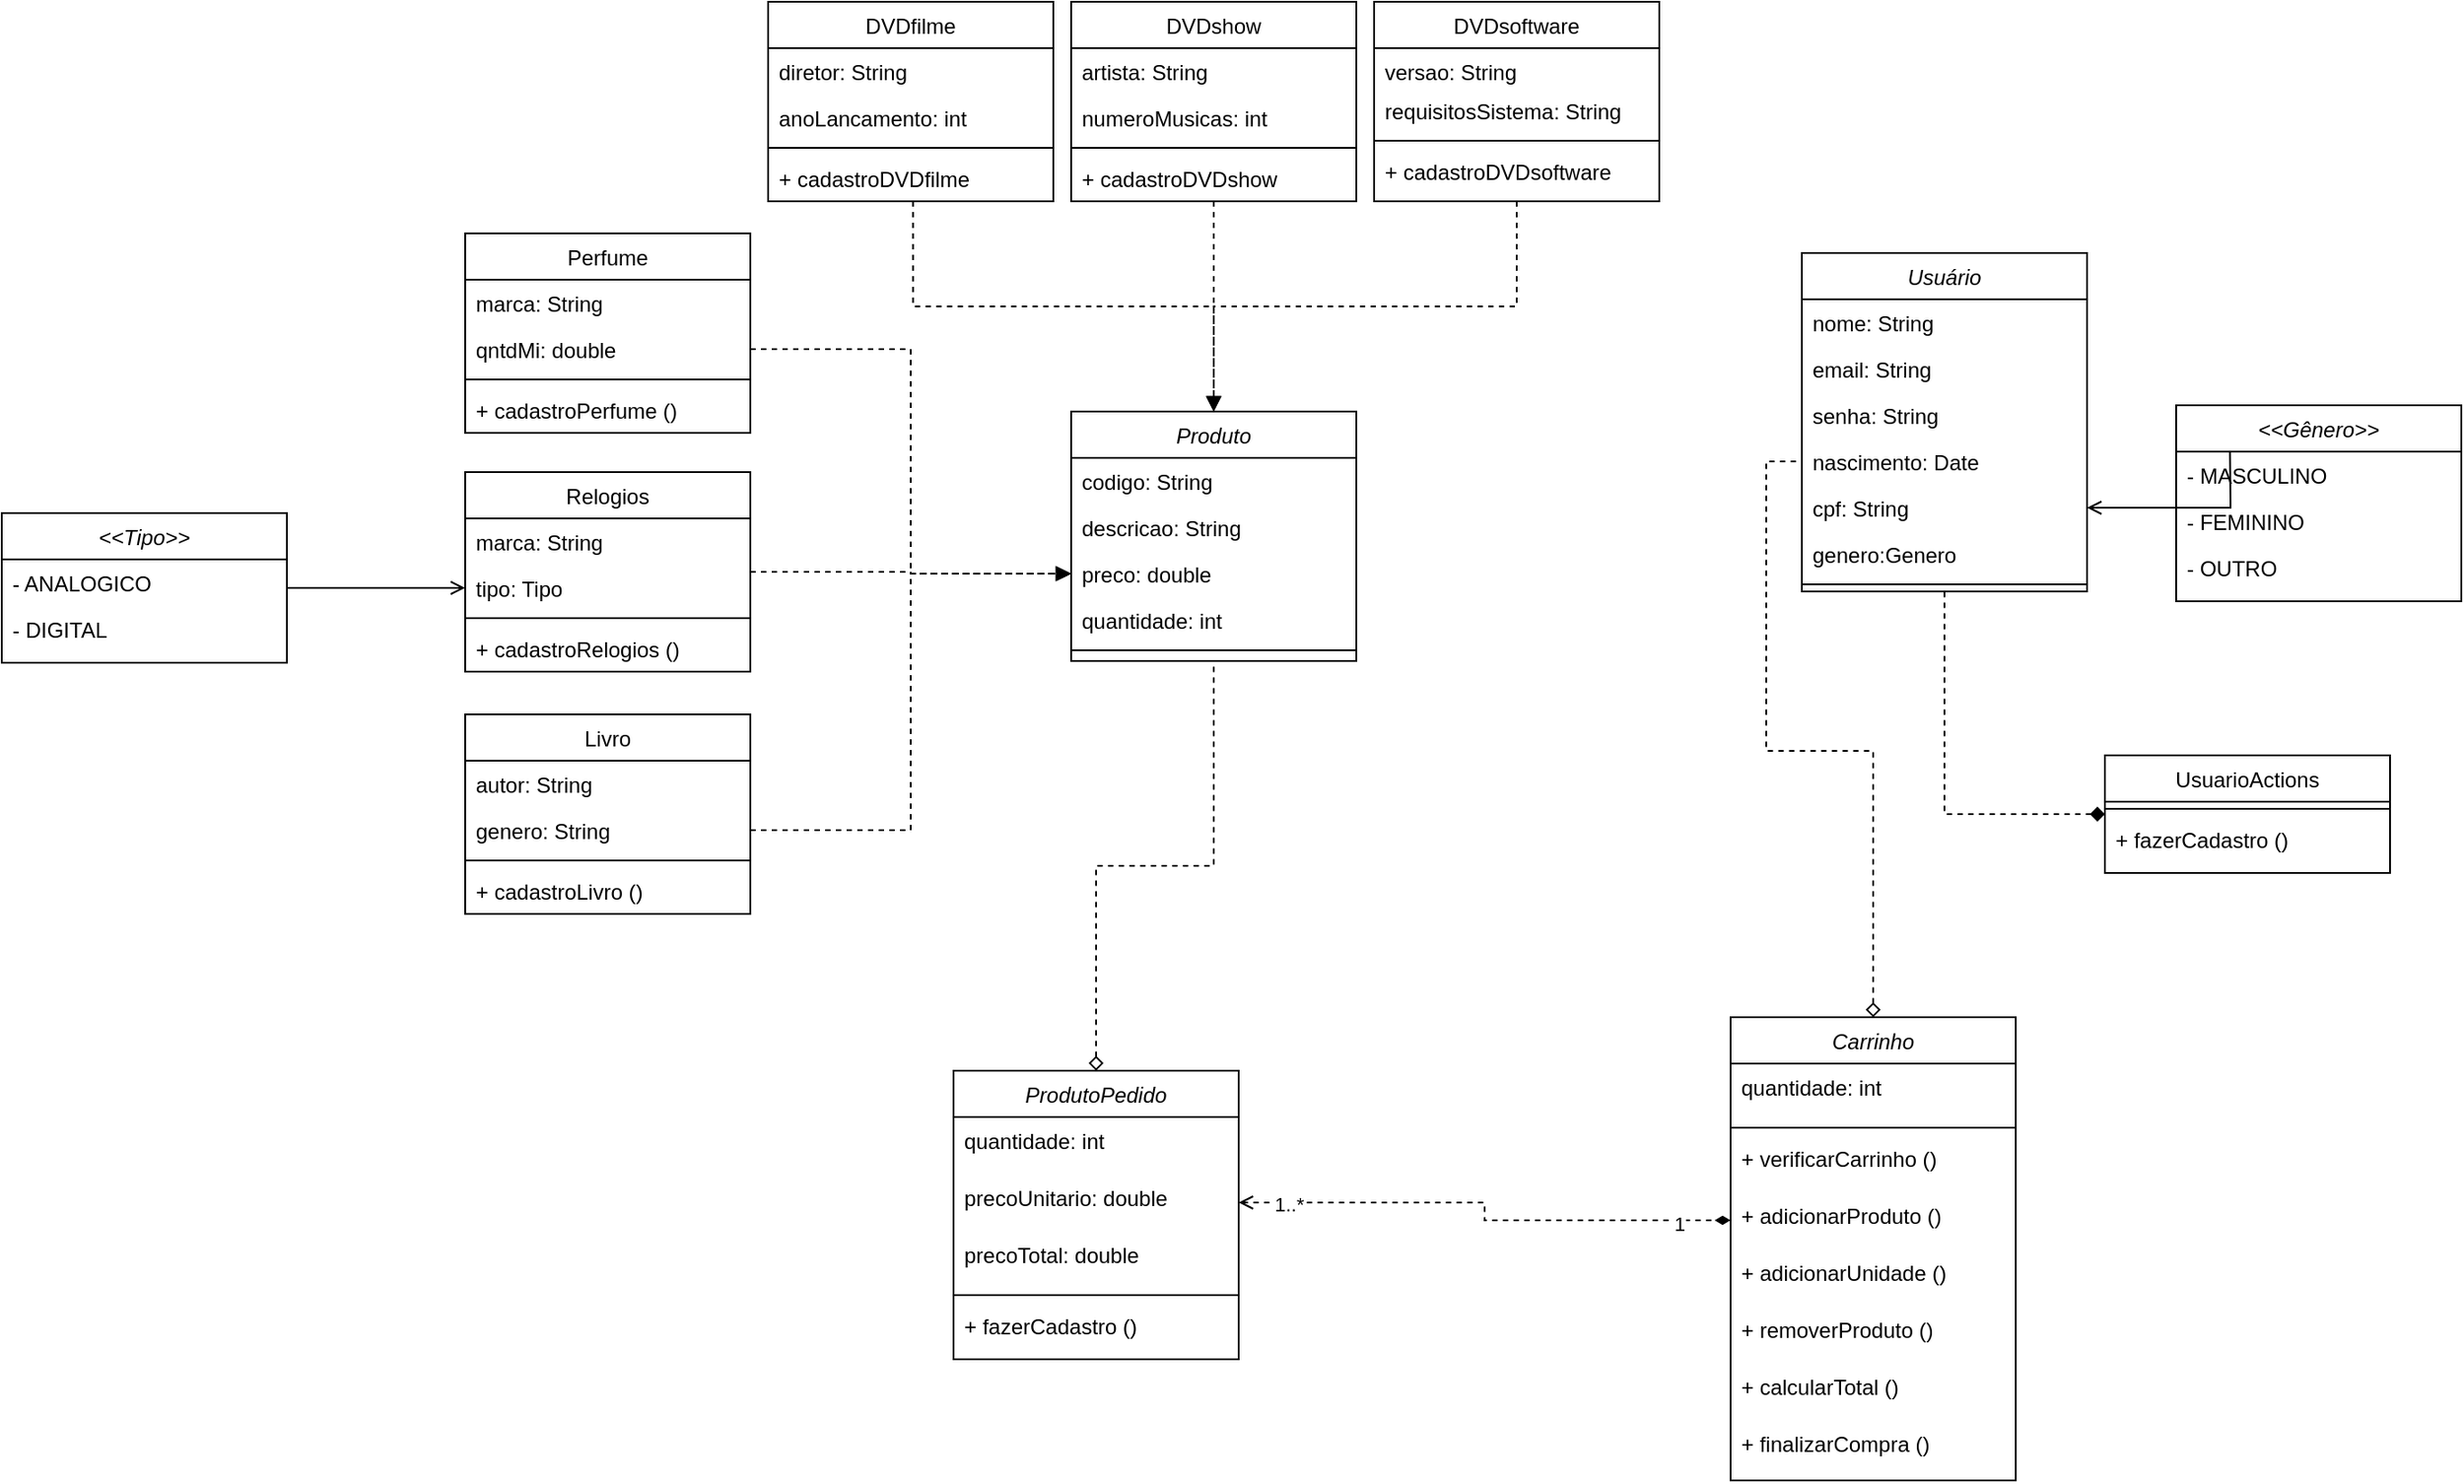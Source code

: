 <mxfile version="13.8.8" type="device"><diagram id="C5RBs43oDa-KdzZeNtuy" name="Page-1"><mxGraphModel dx="1808" dy="553" grid="1" gridSize="10" guides="1" tooltips="1" connect="1" arrows="1" fold="1" page="1" pageScale="1" pageWidth="827" pageHeight="1169" math="0" shadow="0"><root><mxCell id="WIyWlLk6GJQsqaUBKTNV-0"/><mxCell id="WIyWlLk6GJQsqaUBKTNV-1" parent="WIyWlLk6GJQsqaUBKTNV-0"/><mxCell id="zkfFHV4jXpPFQw0GAbJ--0" value="Produto" style="swimlane;fontStyle=2;align=center;verticalAlign=top;childLayout=stackLayout;horizontal=1;startSize=26;horizontalStack=0;resizeParent=1;resizeLast=0;collapsible=1;marginBottom=0;rounded=0;shadow=0;strokeWidth=1;" parent="WIyWlLk6GJQsqaUBKTNV-1" vertex="1"><mxGeometry x="320" y="270" width="160" height="140" as="geometry"><mxRectangle x="230" y="140" width="160" height="26" as="alternateBounds"/></mxGeometry></mxCell><mxCell id="zkfFHV4jXpPFQw0GAbJ--1" value="codigo: String" style="text;align=left;verticalAlign=top;spacingLeft=4;spacingRight=4;overflow=hidden;rotatable=0;points=[[0,0.5],[1,0.5]];portConstraint=eastwest;" parent="zkfFHV4jXpPFQw0GAbJ--0" vertex="1"><mxGeometry y="26" width="160" height="26" as="geometry"/></mxCell><mxCell id="zkfFHV4jXpPFQw0GAbJ--2" value="descricao: String" style="text;align=left;verticalAlign=top;spacingLeft=4;spacingRight=4;overflow=hidden;rotatable=0;points=[[0,0.5],[1,0.5]];portConstraint=eastwest;rounded=0;shadow=0;html=0;" parent="zkfFHV4jXpPFQw0GAbJ--0" vertex="1"><mxGeometry y="52" width="160" height="26" as="geometry"/></mxCell><mxCell id="zkfFHV4jXpPFQw0GAbJ--3" value="preco: double" style="text;align=left;verticalAlign=top;spacingLeft=4;spacingRight=4;overflow=hidden;rotatable=0;points=[[0,0.5],[1,0.5]];portConstraint=eastwest;rounded=0;shadow=0;html=0;" parent="zkfFHV4jXpPFQw0GAbJ--0" vertex="1"><mxGeometry y="78" width="160" height="26" as="geometry"/></mxCell><mxCell id="cEEupizAIiQ0fi82Wxzl-1" value="quantidade: int" style="text;align=left;verticalAlign=top;spacingLeft=4;spacingRight=4;overflow=hidden;rotatable=0;points=[[0,0.5],[1,0.5]];portConstraint=eastwest;rounded=0;shadow=0;html=0;" vertex="1" parent="zkfFHV4jXpPFQw0GAbJ--0"><mxGeometry y="104" width="160" height="26" as="geometry"/></mxCell><mxCell id="zkfFHV4jXpPFQw0GAbJ--4" value="" style="line;html=1;strokeWidth=1;align=left;verticalAlign=middle;spacingTop=-1;spacingLeft=3;spacingRight=3;rotatable=0;labelPosition=right;points=[];portConstraint=eastwest;" parent="zkfFHV4jXpPFQw0GAbJ--0" vertex="1"><mxGeometry y="130" width="160" height="8" as="geometry"/></mxCell><mxCell id="cEEupizAIiQ0fi82Wxzl-2" value="Usuário" style="swimlane;fontStyle=2;align=center;verticalAlign=top;childLayout=stackLayout;horizontal=1;startSize=26;horizontalStack=0;resizeParent=1;resizeLast=0;collapsible=1;marginBottom=0;rounded=0;shadow=0;strokeWidth=1;" vertex="1" parent="WIyWlLk6GJQsqaUBKTNV-1"><mxGeometry x="730" y="181" width="160" height="190" as="geometry"><mxRectangle x="230" y="140" width="160" height="26" as="alternateBounds"/></mxGeometry></mxCell><mxCell id="cEEupizAIiQ0fi82Wxzl-3" value="nome: String" style="text;align=left;verticalAlign=top;spacingLeft=4;spacingRight=4;overflow=hidden;rotatable=0;points=[[0,0.5],[1,0.5]];portConstraint=eastwest;" vertex="1" parent="cEEupizAIiQ0fi82Wxzl-2"><mxGeometry y="26" width="160" height="26" as="geometry"/></mxCell><mxCell id="cEEupizAIiQ0fi82Wxzl-90" value="email: String" style="text;align=left;verticalAlign=top;spacingLeft=4;spacingRight=4;overflow=hidden;rotatable=0;points=[[0,0.5],[1,0.5]];portConstraint=eastwest;" vertex="1" parent="cEEupizAIiQ0fi82Wxzl-2"><mxGeometry y="52" width="160" height="26" as="geometry"/></mxCell><mxCell id="cEEupizAIiQ0fi82Wxzl-91" value="senha: String" style="text;align=left;verticalAlign=top;spacingLeft=4;spacingRight=4;overflow=hidden;rotatable=0;points=[[0,0.5],[1,0.5]];portConstraint=eastwest;" vertex="1" parent="cEEupizAIiQ0fi82Wxzl-2"><mxGeometry y="78" width="160" height="26" as="geometry"/></mxCell><mxCell id="cEEupizAIiQ0fi82Wxzl-4" value="nascimento: Date" style="text;align=left;verticalAlign=top;spacingLeft=4;spacingRight=4;overflow=hidden;rotatable=0;points=[[0,0.5],[1,0.5]];portConstraint=eastwest;rounded=0;shadow=0;html=0;" vertex="1" parent="cEEupizAIiQ0fi82Wxzl-2"><mxGeometry y="104" width="160" height="26" as="geometry"/></mxCell><mxCell id="cEEupizAIiQ0fi82Wxzl-5" value="cpf: String" style="text;align=left;verticalAlign=top;spacingLeft=4;spacingRight=4;overflow=hidden;rotatable=0;points=[[0,0.5],[1,0.5]];portConstraint=eastwest;rounded=0;shadow=0;html=0;" vertex="1" parent="cEEupizAIiQ0fi82Wxzl-2"><mxGeometry y="130" width="160" height="26" as="geometry"/></mxCell><mxCell id="cEEupizAIiQ0fi82Wxzl-6" value="genero:Genero" style="text;align=left;verticalAlign=top;spacingLeft=4;spacingRight=4;overflow=hidden;rotatable=0;points=[[0,0.5],[1,0.5]];portConstraint=eastwest;rounded=0;shadow=0;html=0;" vertex="1" parent="cEEupizAIiQ0fi82Wxzl-2"><mxGeometry y="156" width="160" height="26" as="geometry"/></mxCell><mxCell id="cEEupizAIiQ0fi82Wxzl-7" value="" style="line;html=1;strokeWidth=1;align=left;verticalAlign=middle;spacingTop=-1;spacingLeft=3;spacingRight=3;rotatable=0;labelPosition=right;points=[];portConstraint=eastwest;" vertex="1" parent="cEEupizAIiQ0fi82Wxzl-2"><mxGeometry y="182" width="160" height="8" as="geometry"/></mxCell><mxCell id="cEEupizAIiQ0fi82Wxzl-16" style="edgeStyle=orthogonalEdgeStyle;rounded=0;orthogonalLoop=1;jettySize=auto;html=1;endArrow=open;endFill=0;entryX=1;entryY=0.5;entryDx=0;entryDy=0;" edge="1" parent="WIyWlLk6GJQsqaUBKTNV-1" target="cEEupizAIiQ0fi82Wxzl-5"><mxGeometry relative="1" as="geometry"><mxPoint x="890" y="236" as="targetPoint"/><mxPoint x="970" y="272.029" as="sourcePoint"/></mxGeometry></mxCell><mxCell id="cEEupizAIiQ0fi82Wxzl-9" value="&lt;&lt;Gênero&gt;&gt;" style="swimlane;fontStyle=2;align=center;verticalAlign=top;childLayout=stackLayout;horizontal=1;startSize=26;horizontalStack=0;resizeParent=1;resizeLast=0;collapsible=1;marginBottom=0;rounded=0;shadow=0;strokeWidth=1;" vertex="1" parent="WIyWlLk6GJQsqaUBKTNV-1"><mxGeometry x="940" y="266.5" width="160" height="110" as="geometry"><mxRectangle x="230" y="140" width="160" height="26" as="alternateBounds"/></mxGeometry></mxCell><mxCell id="cEEupizAIiQ0fi82Wxzl-10" value="- MASCULINO" style="text;align=left;verticalAlign=top;spacingLeft=4;spacingRight=4;overflow=hidden;rotatable=0;points=[[0,0.5],[1,0.5]];portConstraint=eastwest;" vertex="1" parent="cEEupizAIiQ0fi82Wxzl-9"><mxGeometry y="26" width="160" height="26" as="geometry"/></mxCell><mxCell id="cEEupizAIiQ0fi82Wxzl-11" value="- FEMININO" style="text;align=left;verticalAlign=top;spacingLeft=4;spacingRight=4;overflow=hidden;rotatable=0;points=[[0,0.5],[1,0.5]];portConstraint=eastwest;rounded=0;shadow=0;html=0;" vertex="1" parent="cEEupizAIiQ0fi82Wxzl-9"><mxGeometry y="52" width="160" height="26" as="geometry"/></mxCell><mxCell id="cEEupizAIiQ0fi82Wxzl-12" value="- OUTRO" style="text;align=left;verticalAlign=top;spacingLeft=4;spacingRight=4;overflow=hidden;rotatable=0;points=[[0,0.5],[1,0.5]];portConstraint=eastwest;rounded=0;shadow=0;html=0;" vertex="1" parent="cEEupizAIiQ0fi82Wxzl-9"><mxGeometry y="78" width="160" height="26" as="geometry"/></mxCell><mxCell id="cEEupizAIiQ0fi82Wxzl-27" style="edgeStyle=orthogonalEdgeStyle;rounded=0;orthogonalLoop=1;jettySize=auto;html=1;entryX=0;entryY=0.5;entryDx=0;entryDy=0;endArrow=block;endFill=1;exitX=1;exitY=0.5;exitDx=0;exitDy=0;dashed=1;" edge="1" parent="WIyWlLk6GJQsqaUBKTNV-1" source="cEEupizAIiQ0fi82Wxzl-26" target="zkfFHV4jXpPFQw0GAbJ--3"><mxGeometry relative="1" as="geometry"/></mxCell><mxCell id="cEEupizAIiQ0fi82Wxzl-18" value="Livro" style="swimlane;fontStyle=0;align=center;verticalAlign=top;childLayout=stackLayout;horizontal=1;startSize=26;horizontalStack=0;resizeParent=1;resizeLast=0;collapsible=1;marginBottom=0;rounded=0;shadow=0;strokeWidth=1;" vertex="1" parent="WIyWlLk6GJQsqaUBKTNV-1"><mxGeometry x="-20" y="440" width="160" height="112" as="geometry"><mxRectangle x="230" y="140" width="160" height="26" as="alternateBounds"/></mxGeometry></mxCell><mxCell id="cEEupizAIiQ0fi82Wxzl-25" value="autor: String" style="text;align=left;verticalAlign=top;spacingLeft=4;spacingRight=4;overflow=hidden;rotatable=0;points=[[0,0.5],[1,0.5]];portConstraint=eastwest;" vertex="1" parent="cEEupizAIiQ0fi82Wxzl-18"><mxGeometry y="26" width="160" height="26" as="geometry"/></mxCell><mxCell id="cEEupizAIiQ0fi82Wxzl-26" value="genero: String" style="text;align=left;verticalAlign=top;spacingLeft=4;spacingRight=4;overflow=hidden;rotatable=0;points=[[0,0.5],[1,0.5]];portConstraint=eastwest;" vertex="1" parent="cEEupizAIiQ0fi82Wxzl-18"><mxGeometry y="52" width="160" height="26" as="geometry"/></mxCell><mxCell id="cEEupizAIiQ0fi82Wxzl-23" value="" style="line;html=1;strokeWidth=1;align=left;verticalAlign=middle;spacingTop=-1;spacingLeft=3;spacingRight=3;rotatable=0;labelPosition=right;points=[];portConstraint=eastwest;" vertex="1" parent="cEEupizAIiQ0fi82Wxzl-18"><mxGeometry y="78" width="160" height="8" as="geometry"/></mxCell><mxCell id="cEEupizAIiQ0fi82Wxzl-24" value="+ cadastroLivro ()" style="text;align=left;verticalAlign=top;spacingLeft=4;spacingRight=4;overflow=hidden;rotatable=0;points=[[0,0.5],[1,0.5]];portConstraint=eastwest;" vertex="1" parent="cEEupizAIiQ0fi82Wxzl-18"><mxGeometry y="86" width="160" height="26" as="geometry"/></mxCell><mxCell id="cEEupizAIiQ0fi82Wxzl-60" style="edgeStyle=orthogonalEdgeStyle;rounded=0;orthogonalLoop=1;jettySize=auto;html=1;entryX=0.5;entryY=0;entryDx=0;entryDy=0;endArrow=block;endFill=1;exitX=0.508;exitY=1;exitDx=0;exitDy=0;exitPerimeter=0;dashed=1;" edge="1" parent="WIyWlLk6GJQsqaUBKTNV-1" source="cEEupizAIiQ0fi82Wxzl-32" target="zkfFHV4jXpPFQw0GAbJ--0"><mxGeometry relative="1" as="geometry"/></mxCell><mxCell id="cEEupizAIiQ0fi82Wxzl-28" value="DVDfilme" style="swimlane;fontStyle=0;align=center;verticalAlign=top;childLayout=stackLayout;horizontal=1;startSize=26;horizontalStack=0;resizeParent=1;resizeLast=0;collapsible=1;marginBottom=0;rounded=0;shadow=0;strokeWidth=1;" vertex="1" parent="WIyWlLk6GJQsqaUBKTNV-1"><mxGeometry x="150" y="40" width="160" height="112" as="geometry"><mxRectangle x="230" y="140" width="160" height="26" as="alternateBounds"/></mxGeometry></mxCell><mxCell id="cEEupizAIiQ0fi82Wxzl-29" value="diretor: String" style="text;align=left;verticalAlign=top;spacingLeft=4;spacingRight=4;overflow=hidden;rotatable=0;points=[[0,0.5],[1,0.5]];portConstraint=eastwest;" vertex="1" parent="cEEupizAIiQ0fi82Wxzl-28"><mxGeometry y="26" width="160" height="26" as="geometry"/></mxCell><mxCell id="cEEupizAIiQ0fi82Wxzl-30" value="anoLancamento: int" style="text;align=left;verticalAlign=top;spacingLeft=4;spacingRight=4;overflow=hidden;rotatable=0;points=[[0,0.5],[1,0.5]];portConstraint=eastwest;" vertex="1" parent="cEEupizAIiQ0fi82Wxzl-28"><mxGeometry y="52" width="160" height="26" as="geometry"/></mxCell><mxCell id="cEEupizAIiQ0fi82Wxzl-31" value="" style="line;html=1;strokeWidth=1;align=left;verticalAlign=middle;spacingTop=-1;spacingLeft=3;spacingRight=3;rotatable=0;labelPosition=right;points=[];portConstraint=eastwest;" vertex="1" parent="cEEupizAIiQ0fi82Wxzl-28"><mxGeometry y="78" width="160" height="8" as="geometry"/></mxCell><mxCell id="cEEupizAIiQ0fi82Wxzl-32" value="+ cadastroDVDfilme" style="text;align=left;verticalAlign=top;spacingLeft=4;spacingRight=4;overflow=hidden;rotatable=0;points=[[0,0.5],[1,0.5]];portConstraint=eastwest;" vertex="1" parent="cEEupizAIiQ0fi82Wxzl-28"><mxGeometry y="86" width="160" height="26" as="geometry"/></mxCell><mxCell id="cEEupizAIiQ0fi82Wxzl-43" style="edgeStyle=orthogonalEdgeStyle;rounded=0;orthogonalLoop=1;jettySize=auto;html=1;entryX=0;entryY=0.5;entryDx=0;entryDy=0;endArrow=block;endFill=1;dashed=1;" edge="1" parent="WIyWlLk6GJQsqaUBKTNV-1" source="cEEupizAIiQ0fi82Wxzl-33" target="zkfFHV4jXpPFQw0GAbJ--3"><mxGeometry relative="1" as="geometry"/></mxCell><mxCell id="cEEupizAIiQ0fi82Wxzl-33" value="Relogios" style="swimlane;fontStyle=0;align=center;verticalAlign=top;childLayout=stackLayout;horizontal=1;startSize=26;horizontalStack=0;resizeParent=1;resizeLast=0;collapsible=1;marginBottom=0;rounded=0;shadow=0;strokeWidth=1;" vertex="1" parent="WIyWlLk6GJQsqaUBKTNV-1"><mxGeometry x="-20" y="304" width="160" height="112" as="geometry"><mxRectangle x="230" y="140" width="160" height="26" as="alternateBounds"/></mxGeometry></mxCell><mxCell id="cEEupizAIiQ0fi82Wxzl-34" value="marca: String" style="text;align=left;verticalAlign=top;spacingLeft=4;spacingRight=4;overflow=hidden;rotatable=0;points=[[0,0.5],[1,0.5]];portConstraint=eastwest;" vertex="1" parent="cEEupizAIiQ0fi82Wxzl-33"><mxGeometry y="26" width="160" height="26" as="geometry"/></mxCell><mxCell id="cEEupizAIiQ0fi82Wxzl-35" value="tipo: Tipo" style="text;align=left;verticalAlign=top;spacingLeft=4;spacingRight=4;overflow=hidden;rotatable=0;points=[[0,0.5],[1,0.5]];portConstraint=eastwest;" vertex="1" parent="cEEupizAIiQ0fi82Wxzl-33"><mxGeometry y="52" width="160" height="26" as="geometry"/></mxCell><mxCell id="cEEupizAIiQ0fi82Wxzl-36" value="" style="line;html=1;strokeWidth=1;align=left;verticalAlign=middle;spacingTop=-1;spacingLeft=3;spacingRight=3;rotatable=0;labelPosition=right;points=[];portConstraint=eastwest;" vertex="1" parent="cEEupizAIiQ0fi82Wxzl-33"><mxGeometry y="78" width="160" height="8" as="geometry"/></mxCell><mxCell id="cEEupizAIiQ0fi82Wxzl-37" value="+ cadastroRelogios ()" style="text;align=left;verticalAlign=top;spacingLeft=4;spacingRight=4;overflow=hidden;rotatable=0;points=[[0,0.5],[1,0.5]];portConstraint=eastwest;" vertex="1" parent="cEEupizAIiQ0fi82Wxzl-33"><mxGeometry y="86" width="160" height="26" as="geometry"/></mxCell><mxCell id="cEEupizAIiQ0fi82Wxzl-42" style="edgeStyle=orthogonalEdgeStyle;rounded=0;orthogonalLoop=1;jettySize=auto;html=1;entryX=0;entryY=0.5;entryDx=0;entryDy=0;endArrow=open;endFill=0;" edge="1" parent="WIyWlLk6GJQsqaUBKTNV-1" source="cEEupizAIiQ0fi82Wxzl-38" target="cEEupizAIiQ0fi82Wxzl-35"><mxGeometry relative="1" as="geometry"/></mxCell><mxCell id="cEEupizAIiQ0fi82Wxzl-38" value="&lt;&lt;Tipo&gt;&gt;" style="swimlane;fontStyle=2;align=center;verticalAlign=top;childLayout=stackLayout;horizontal=1;startSize=26;horizontalStack=0;resizeParent=1;resizeLast=0;collapsible=1;marginBottom=0;rounded=0;shadow=0;strokeWidth=1;" vertex="1" parent="WIyWlLk6GJQsqaUBKTNV-1"><mxGeometry x="-280" y="327" width="160" height="84" as="geometry"><mxRectangle x="230" y="140" width="160" height="26" as="alternateBounds"/></mxGeometry></mxCell><mxCell id="cEEupizAIiQ0fi82Wxzl-39" value="- ANALOGICO" style="text;align=left;verticalAlign=top;spacingLeft=4;spacingRight=4;overflow=hidden;rotatable=0;points=[[0,0.5],[1,0.5]];portConstraint=eastwest;" vertex="1" parent="cEEupizAIiQ0fi82Wxzl-38"><mxGeometry y="26" width="160" height="26" as="geometry"/></mxCell><mxCell id="cEEupizAIiQ0fi82Wxzl-40" value="- DIGITAL" style="text;align=left;verticalAlign=top;spacingLeft=4;spacingRight=4;overflow=hidden;rotatable=0;points=[[0,0.5],[1,0.5]];portConstraint=eastwest;rounded=0;shadow=0;html=0;" vertex="1" parent="cEEupizAIiQ0fi82Wxzl-38"><mxGeometry y="52" width="160" height="26" as="geometry"/></mxCell><mxCell id="cEEupizAIiQ0fi82Wxzl-49" style="edgeStyle=orthogonalEdgeStyle;rounded=0;orthogonalLoop=1;jettySize=auto;html=1;entryX=0;entryY=0.5;entryDx=0;entryDy=0;endArrow=block;endFill=1;exitX=1;exitY=0.5;exitDx=0;exitDy=0;dashed=1;" edge="1" parent="WIyWlLk6GJQsqaUBKTNV-1" source="cEEupizAIiQ0fi82Wxzl-46" target="zkfFHV4jXpPFQw0GAbJ--3"><mxGeometry relative="1" as="geometry"/></mxCell><mxCell id="cEEupizAIiQ0fi82Wxzl-44" value="Perfume" style="swimlane;fontStyle=0;align=center;verticalAlign=top;childLayout=stackLayout;horizontal=1;startSize=26;horizontalStack=0;resizeParent=1;resizeLast=0;collapsible=1;marginBottom=0;rounded=0;shadow=0;strokeWidth=1;" vertex="1" parent="WIyWlLk6GJQsqaUBKTNV-1"><mxGeometry x="-20" y="170" width="160" height="112" as="geometry"><mxRectangle x="230" y="140" width="160" height="26" as="alternateBounds"/></mxGeometry></mxCell><mxCell id="cEEupizAIiQ0fi82Wxzl-45" value="marca: String" style="text;align=left;verticalAlign=top;spacingLeft=4;spacingRight=4;overflow=hidden;rotatable=0;points=[[0,0.5],[1,0.5]];portConstraint=eastwest;" vertex="1" parent="cEEupizAIiQ0fi82Wxzl-44"><mxGeometry y="26" width="160" height="26" as="geometry"/></mxCell><mxCell id="cEEupizAIiQ0fi82Wxzl-46" value="qntdMi: double" style="text;align=left;verticalAlign=top;spacingLeft=4;spacingRight=4;overflow=hidden;rotatable=0;points=[[0,0.5],[1,0.5]];portConstraint=eastwest;" vertex="1" parent="cEEupizAIiQ0fi82Wxzl-44"><mxGeometry y="52" width="160" height="26" as="geometry"/></mxCell><mxCell id="cEEupizAIiQ0fi82Wxzl-47" value="" style="line;html=1;strokeWidth=1;align=left;verticalAlign=middle;spacingTop=-1;spacingLeft=3;spacingRight=3;rotatable=0;labelPosition=right;points=[];portConstraint=eastwest;" vertex="1" parent="cEEupizAIiQ0fi82Wxzl-44"><mxGeometry y="78" width="160" height="8" as="geometry"/></mxCell><mxCell id="cEEupizAIiQ0fi82Wxzl-48" value="+ cadastroPerfume ()" style="text;align=left;verticalAlign=top;spacingLeft=4;spacingRight=4;overflow=hidden;rotatable=0;points=[[0,0.5],[1,0.5]];portConstraint=eastwest;" vertex="1" parent="cEEupizAIiQ0fi82Wxzl-44"><mxGeometry y="86" width="160" height="26" as="geometry"/></mxCell><mxCell id="cEEupizAIiQ0fi82Wxzl-61" style="edgeStyle=orthogonalEdgeStyle;rounded=0;orthogonalLoop=1;jettySize=auto;html=1;endArrow=block;endFill=1;dashed=1;" edge="1" parent="WIyWlLk6GJQsqaUBKTNV-1" source="cEEupizAIiQ0fi82Wxzl-50"><mxGeometry relative="1" as="geometry"><mxPoint x="400" y="270" as="targetPoint"/></mxGeometry></mxCell><mxCell id="cEEupizAIiQ0fi82Wxzl-50" value="DVDshow" style="swimlane;fontStyle=0;align=center;verticalAlign=top;childLayout=stackLayout;horizontal=1;startSize=26;horizontalStack=0;resizeParent=1;resizeLast=0;collapsible=1;marginBottom=0;rounded=0;shadow=0;strokeWidth=1;" vertex="1" parent="WIyWlLk6GJQsqaUBKTNV-1"><mxGeometry x="320" y="40" width="160" height="112" as="geometry"><mxRectangle x="230" y="140" width="160" height="26" as="alternateBounds"/></mxGeometry></mxCell><mxCell id="cEEupizAIiQ0fi82Wxzl-51" value="artista: String" style="text;align=left;verticalAlign=top;spacingLeft=4;spacingRight=4;overflow=hidden;rotatable=0;points=[[0,0.5],[1,0.5]];portConstraint=eastwest;" vertex="1" parent="cEEupizAIiQ0fi82Wxzl-50"><mxGeometry y="26" width="160" height="26" as="geometry"/></mxCell><mxCell id="cEEupizAIiQ0fi82Wxzl-52" value="numeroMusicas: int" style="text;align=left;verticalAlign=top;spacingLeft=4;spacingRight=4;overflow=hidden;rotatable=0;points=[[0,0.5],[1,0.5]];portConstraint=eastwest;" vertex="1" parent="cEEupizAIiQ0fi82Wxzl-50"><mxGeometry y="52" width="160" height="26" as="geometry"/></mxCell><mxCell id="cEEupizAIiQ0fi82Wxzl-53" value="" style="line;html=1;strokeWidth=1;align=left;verticalAlign=middle;spacingTop=-1;spacingLeft=3;spacingRight=3;rotatable=0;labelPosition=right;points=[];portConstraint=eastwest;" vertex="1" parent="cEEupizAIiQ0fi82Wxzl-50"><mxGeometry y="78" width="160" height="8" as="geometry"/></mxCell><mxCell id="cEEupizAIiQ0fi82Wxzl-54" value="+ cadastroDVDshow" style="text;align=left;verticalAlign=top;spacingLeft=4;spacingRight=4;overflow=hidden;rotatable=0;points=[[0,0.5],[1,0.5]];portConstraint=eastwest;" vertex="1" parent="cEEupizAIiQ0fi82Wxzl-50"><mxGeometry y="86" width="160" height="26" as="geometry"/></mxCell><mxCell id="cEEupizAIiQ0fi82Wxzl-62" style="edgeStyle=orthogonalEdgeStyle;rounded=0;orthogonalLoop=1;jettySize=auto;html=1;entryX=0.5;entryY=0;entryDx=0;entryDy=0;endArrow=block;endFill=1;exitX=0.5;exitY=1;exitDx=0;exitDy=0;dashed=1;" edge="1" parent="WIyWlLk6GJQsqaUBKTNV-1" source="cEEupizAIiQ0fi82Wxzl-55" target="zkfFHV4jXpPFQw0GAbJ--0"><mxGeometry relative="1" as="geometry"/></mxCell><mxCell id="cEEupizAIiQ0fi82Wxzl-55" value="DVDsoftware" style="swimlane;fontStyle=0;align=center;verticalAlign=top;childLayout=stackLayout;horizontal=1;startSize=26;horizontalStack=0;resizeParent=1;resizeLast=0;collapsible=1;marginBottom=0;rounded=0;shadow=0;strokeWidth=1;" vertex="1" parent="WIyWlLk6GJQsqaUBKTNV-1"><mxGeometry x="490" y="40" width="160" height="112" as="geometry"><mxRectangle x="230" y="140" width="160" height="26" as="alternateBounds"/></mxGeometry></mxCell><mxCell id="cEEupizAIiQ0fi82Wxzl-56" value="versao: String" style="text;align=left;verticalAlign=top;spacingLeft=4;spacingRight=4;overflow=hidden;rotatable=0;points=[[0,0.5],[1,0.5]];portConstraint=eastwest;" vertex="1" parent="cEEupizAIiQ0fi82Wxzl-55"><mxGeometry y="26" width="160" height="22" as="geometry"/></mxCell><mxCell id="cEEupizAIiQ0fi82Wxzl-57" value="requisitosSistema: String" style="text;align=left;verticalAlign=top;spacingLeft=4;spacingRight=4;overflow=hidden;rotatable=0;points=[[0,0.5],[1,0.5]];portConstraint=eastwest;" vertex="1" parent="cEEupizAIiQ0fi82Wxzl-55"><mxGeometry y="48" width="160" height="26" as="geometry"/></mxCell><mxCell id="cEEupizAIiQ0fi82Wxzl-58" value="" style="line;html=1;strokeWidth=1;align=left;verticalAlign=middle;spacingTop=-1;spacingLeft=3;spacingRight=3;rotatable=0;labelPosition=right;points=[];portConstraint=eastwest;" vertex="1" parent="cEEupizAIiQ0fi82Wxzl-55"><mxGeometry y="74" width="160" height="8" as="geometry"/></mxCell><mxCell id="cEEupizAIiQ0fi82Wxzl-59" value="+ cadastroDVDsoftware" style="text;align=left;verticalAlign=top;spacingLeft=4;spacingRight=4;overflow=hidden;rotatable=0;points=[[0,0.5],[1,0.5]];portConstraint=eastwest;" vertex="1" parent="cEEupizAIiQ0fi82Wxzl-55"><mxGeometry y="82" width="160" height="26" as="geometry"/></mxCell><mxCell id="cEEupizAIiQ0fi82Wxzl-71" style="edgeStyle=orthogonalEdgeStyle;rounded=0;orthogonalLoop=1;jettySize=auto;html=1;entryX=0.5;entryY=1;entryDx=0;entryDy=0;dashed=1;endArrow=none;endFill=0;startArrow=diamond;startFill=1;" edge="1" parent="WIyWlLk6GJQsqaUBKTNV-1" source="cEEupizAIiQ0fi82Wxzl-63" target="cEEupizAIiQ0fi82Wxzl-2"><mxGeometry relative="1" as="geometry"/></mxCell><mxCell id="cEEupizAIiQ0fi82Wxzl-63" value="UsuarioActions" style="swimlane;fontStyle=0;align=center;verticalAlign=top;childLayout=stackLayout;horizontal=1;startSize=26;horizontalStack=0;resizeParent=1;resizeLast=0;collapsible=1;marginBottom=0;rounded=0;shadow=0;strokeWidth=1;" vertex="1" parent="WIyWlLk6GJQsqaUBKTNV-1"><mxGeometry x="900" y="463" width="160" height="66" as="geometry"><mxRectangle x="230" y="140" width="160" height="26" as="alternateBounds"/></mxGeometry></mxCell><mxCell id="cEEupizAIiQ0fi82Wxzl-68" value="" style="line;html=1;strokeWidth=1;align=left;verticalAlign=middle;spacingTop=-1;spacingLeft=3;spacingRight=3;rotatable=0;labelPosition=right;points=[];portConstraint=eastwest;" vertex="1" parent="cEEupizAIiQ0fi82Wxzl-63"><mxGeometry y="26" width="160" height="8" as="geometry"/></mxCell><mxCell id="cEEupizAIiQ0fi82Wxzl-69" value="+ fazerCadastro ()" style="text;align=left;verticalAlign=top;spacingLeft=4;spacingRight=4;overflow=hidden;rotatable=0;points=[[0,0.5],[1,0.5]];portConstraint=eastwest;" vertex="1" parent="cEEupizAIiQ0fi82Wxzl-63"><mxGeometry y="34" width="160" height="32" as="geometry"/></mxCell><mxCell id="cEEupizAIiQ0fi82Wxzl-97" style="edgeStyle=orthogonalEdgeStyle;rounded=0;orthogonalLoop=1;jettySize=auto;html=1;dashed=1;startArrow=diamond;startFill=0;endArrow=none;endFill=0;entryX=0;entryY=0.5;entryDx=0;entryDy=0;" edge="1" parent="WIyWlLk6GJQsqaUBKTNV-1" source="cEEupizAIiQ0fi82Wxzl-72" target="cEEupizAIiQ0fi82Wxzl-4"><mxGeometry relative="1" as="geometry"><mxPoint x="780" y="490" as="targetPoint"/></mxGeometry></mxCell><mxCell id="cEEupizAIiQ0fi82Wxzl-72" value="Carrinho" style="swimlane;fontStyle=2;align=center;verticalAlign=top;childLayout=stackLayout;horizontal=1;startSize=26;horizontalStack=0;resizeParent=1;resizeLast=0;collapsible=1;marginBottom=0;rounded=0;shadow=0;strokeWidth=1;" vertex="1" parent="WIyWlLk6GJQsqaUBKTNV-1"><mxGeometry x="690" y="610" width="160" height="260" as="geometry"><mxRectangle x="230" y="140" width="160" height="26" as="alternateBounds"/></mxGeometry></mxCell><mxCell id="cEEupizAIiQ0fi82Wxzl-78" value="quantidade: int" style="text;align=left;verticalAlign=top;spacingLeft=4;spacingRight=4;overflow=hidden;rotatable=0;points=[[0,0.5],[1,0.5]];portConstraint=eastwest;" vertex="1" parent="cEEupizAIiQ0fi82Wxzl-72"><mxGeometry y="26" width="160" height="32" as="geometry"/></mxCell><mxCell id="cEEupizAIiQ0fi82Wxzl-73" value="" style="line;html=1;strokeWidth=1;align=left;verticalAlign=middle;spacingTop=-1;spacingLeft=3;spacingRight=3;rotatable=0;labelPosition=right;points=[];portConstraint=eastwest;" vertex="1" parent="cEEupizAIiQ0fi82Wxzl-72"><mxGeometry y="58" width="160" height="8" as="geometry"/></mxCell><mxCell id="cEEupizAIiQ0fi82Wxzl-74" value="+ verificarCarrinho ()" style="text;align=left;verticalAlign=top;spacingLeft=4;spacingRight=4;overflow=hidden;rotatable=0;points=[[0,0.5],[1,0.5]];portConstraint=eastwest;" vertex="1" parent="cEEupizAIiQ0fi82Wxzl-72"><mxGeometry y="66" width="160" height="32" as="geometry"/></mxCell><mxCell id="cEEupizAIiQ0fi82Wxzl-75" value="+ adicionarProduto ()" style="text;align=left;verticalAlign=top;spacingLeft=4;spacingRight=4;overflow=hidden;rotatable=0;points=[[0,0.5],[1,0.5]];portConstraint=eastwest;" vertex="1" parent="cEEupizAIiQ0fi82Wxzl-72"><mxGeometry y="98" width="160" height="32" as="geometry"/></mxCell><mxCell id="cEEupizAIiQ0fi82Wxzl-82" value="+ adicionarUnidade ()" style="text;align=left;verticalAlign=top;spacingLeft=4;spacingRight=4;overflow=hidden;rotatable=0;points=[[0,0.5],[1,0.5]];portConstraint=eastwest;" vertex="1" parent="cEEupizAIiQ0fi82Wxzl-72"><mxGeometry y="130" width="160" height="32" as="geometry"/></mxCell><mxCell id="cEEupizAIiQ0fi82Wxzl-76" value="+ removerProduto ()" style="text;align=left;verticalAlign=top;spacingLeft=4;spacingRight=4;overflow=hidden;rotatable=0;points=[[0,0.5],[1,0.5]];portConstraint=eastwest;" vertex="1" parent="cEEupizAIiQ0fi82Wxzl-72"><mxGeometry y="162" width="160" height="32" as="geometry"/></mxCell><mxCell id="cEEupizAIiQ0fi82Wxzl-77" value="+ calcularTotal ()" style="text;align=left;verticalAlign=top;spacingLeft=4;spacingRight=4;overflow=hidden;rotatable=0;points=[[0,0.5],[1,0.5]];portConstraint=eastwest;" vertex="1" parent="cEEupizAIiQ0fi82Wxzl-72"><mxGeometry y="194" width="160" height="32" as="geometry"/></mxCell><mxCell id="cEEupizAIiQ0fi82Wxzl-83" value="+ finalizarCompra ()" style="text;align=left;verticalAlign=top;spacingLeft=4;spacingRight=4;overflow=hidden;rotatable=0;points=[[0,0.5],[1,0.5]];portConstraint=eastwest;" vertex="1" parent="cEEupizAIiQ0fi82Wxzl-72"><mxGeometry y="226" width="160" height="32" as="geometry"/></mxCell><mxCell id="cEEupizAIiQ0fi82Wxzl-92" style="edgeStyle=orthogonalEdgeStyle;rounded=0;orthogonalLoop=1;jettySize=auto;html=1;entryX=0;entryY=0.5;entryDx=0;entryDy=0;dashed=1;endArrow=diamondThin;endFill=1;startArrow=open;startFill=0;exitX=1;exitY=0.5;exitDx=0;exitDy=0;" edge="1" parent="WIyWlLk6GJQsqaUBKTNV-1" source="cEEupizAIiQ0fi82Wxzl-89" target="cEEupizAIiQ0fi82Wxzl-75"><mxGeometry relative="1" as="geometry"><mxPoint x="396" y="691" as="sourcePoint"/></mxGeometry></mxCell><mxCell id="cEEupizAIiQ0fi82Wxzl-93" value="1..*" style="edgeLabel;html=1;align=center;verticalAlign=middle;resizable=0;points=[];" vertex="1" connectable="0" parent="cEEupizAIiQ0fi82Wxzl-92"><mxGeometry x="-0.804" y="-1" relative="1" as="geometry"><mxPoint as="offset"/></mxGeometry></mxCell><mxCell id="cEEupizAIiQ0fi82Wxzl-94" value="1" style="edgeLabel;html=1;align=center;verticalAlign=middle;resizable=0;points=[];" vertex="1" connectable="0" parent="cEEupizAIiQ0fi82Wxzl-92"><mxGeometry x="0.792" y="-2" relative="1" as="geometry"><mxPoint as="offset"/></mxGeometry></mxCell><mxCell id="cEEupizAIiQ0fi82Wxzl-95" style="edgeStyle=orthogonalEdgeStyle;rounded=0;orthogonalLoop=1;jettySize=auto;html=1;entryX=0.5;entryY=1;entryDx=0;entryDy=0;dashed=1;startArrow=diamond;startFill=0;endArrow=none;endFill=0;exitX=0.5;exitY=0;exitDx=0;exitDy=0;" edge="1" parent="WIyWlLk6GJQsqaUBKTNV-1" source="cEEupizAIiQ0fi82Wxzl-84" target="zkfFHV4jXpPFQw0GAbJ--0"><mxGeometry relative="1" as="geometry"/></mxCell><mxCell id="cEEupizAIiQ0fi82Wxzl-84" value="ProdutoPedido" style="swimlane;fontStyle=2;align=center;verticalAlign=top;childLayout=stackLayout;horizontal=1;startSize=26;horizontalStack=0;resizeParent=1;resizeLast=0;collapsible=1;marginBottom=0;rounded=0;shadow=0;strokeWidth=1;" vertex="1" parent="WIyWlLk6GJQsqaUBKTNV-1"><mxGeometry x="254" y="640" width="160" height="162" as="geometry"><mxRectangle x="230" y="140" width="160" height="26" as="alternateBounds"/></mxGeometry></mxCell><mxCell id="cEEupizAIiQ0fi82Wxzl-87" value="quantidade: int" style="text;align=left;verticalAlign=top;spacingLeft=4;spacingRight=4;overflow=hidden;rotatable=0;points=[[0,0.5],[1,0.5]];portConstraint=eastwest;" vertex="1" parent="cEEupizAIiQ0fi82Wxzl-84"><mxGeometry y="26" width="160" height="32" as="geometry"/></mxCell><mxCell id="cEEupizAIiQ0fi82Wxzl-89" value="precoUnitario: double" style="text;align=left;verticalAlign=top;spacingLeft=4;spacingRight=4;overflow=hidden;rotatable=0;points=[[0,0.5],[1,0.5]];portConstraint=eastwest;" vertex="1" parent="cEEupizAIiQ0fi82Wxzl-84"><mxGeometry y="58" width="160" height="32" as="geometry"/></mxCell><mxCell id="cEEupizAIiQ0fi82Wxzl-88" value="precoTotal: double" style="text;align=left;verticalAlign=top;spacingLeft=4;spacingRight=4;overflow=hidden;rotatable=0;points=[[0,0.5],[1,0.5]];portConstraint=eastwest;" vertex="1" parent="cEEupizAIiQ0fi82Wxzl-84"><mxGeometry y="90" width="160" height="32" as="geometry"/></mxCell><mxCell id="cEEupizAIiQ0fi82Wxzl-85" value="" style="line;html=1;strokeWidth=1;align=left;verticalAlign=middle;spacingTop=-1;spacingLeft=3;spacingRight=3;rotatable=0;labelPosition=right;points=[];portConstraint=eastwest;" vertex="1" parent="cEEupizAIiQ0fi82Wxzl-84"><mxGeometry y="122" width="160" height="8" as="geometry"/></mxCell><mxCell id="cEEupizAIiQ0fi82Wxzl-86" value="+ fazerCadastro ()" style="text;align=left;verticalAlign=top;spacingLeft=4;spacingRight=4;overflow=hidden;rotatable=0;points=[[0,0.5],[1,0.5]];portConstraint=eastwest;" vertex="1" parent="cEEupizAIiQ0fi82Wxzl-84"><mxGeometry y="130" width="160" height="32" as="geometry"/></mxCell></root></mxGraphModel></diagram></mxfile>